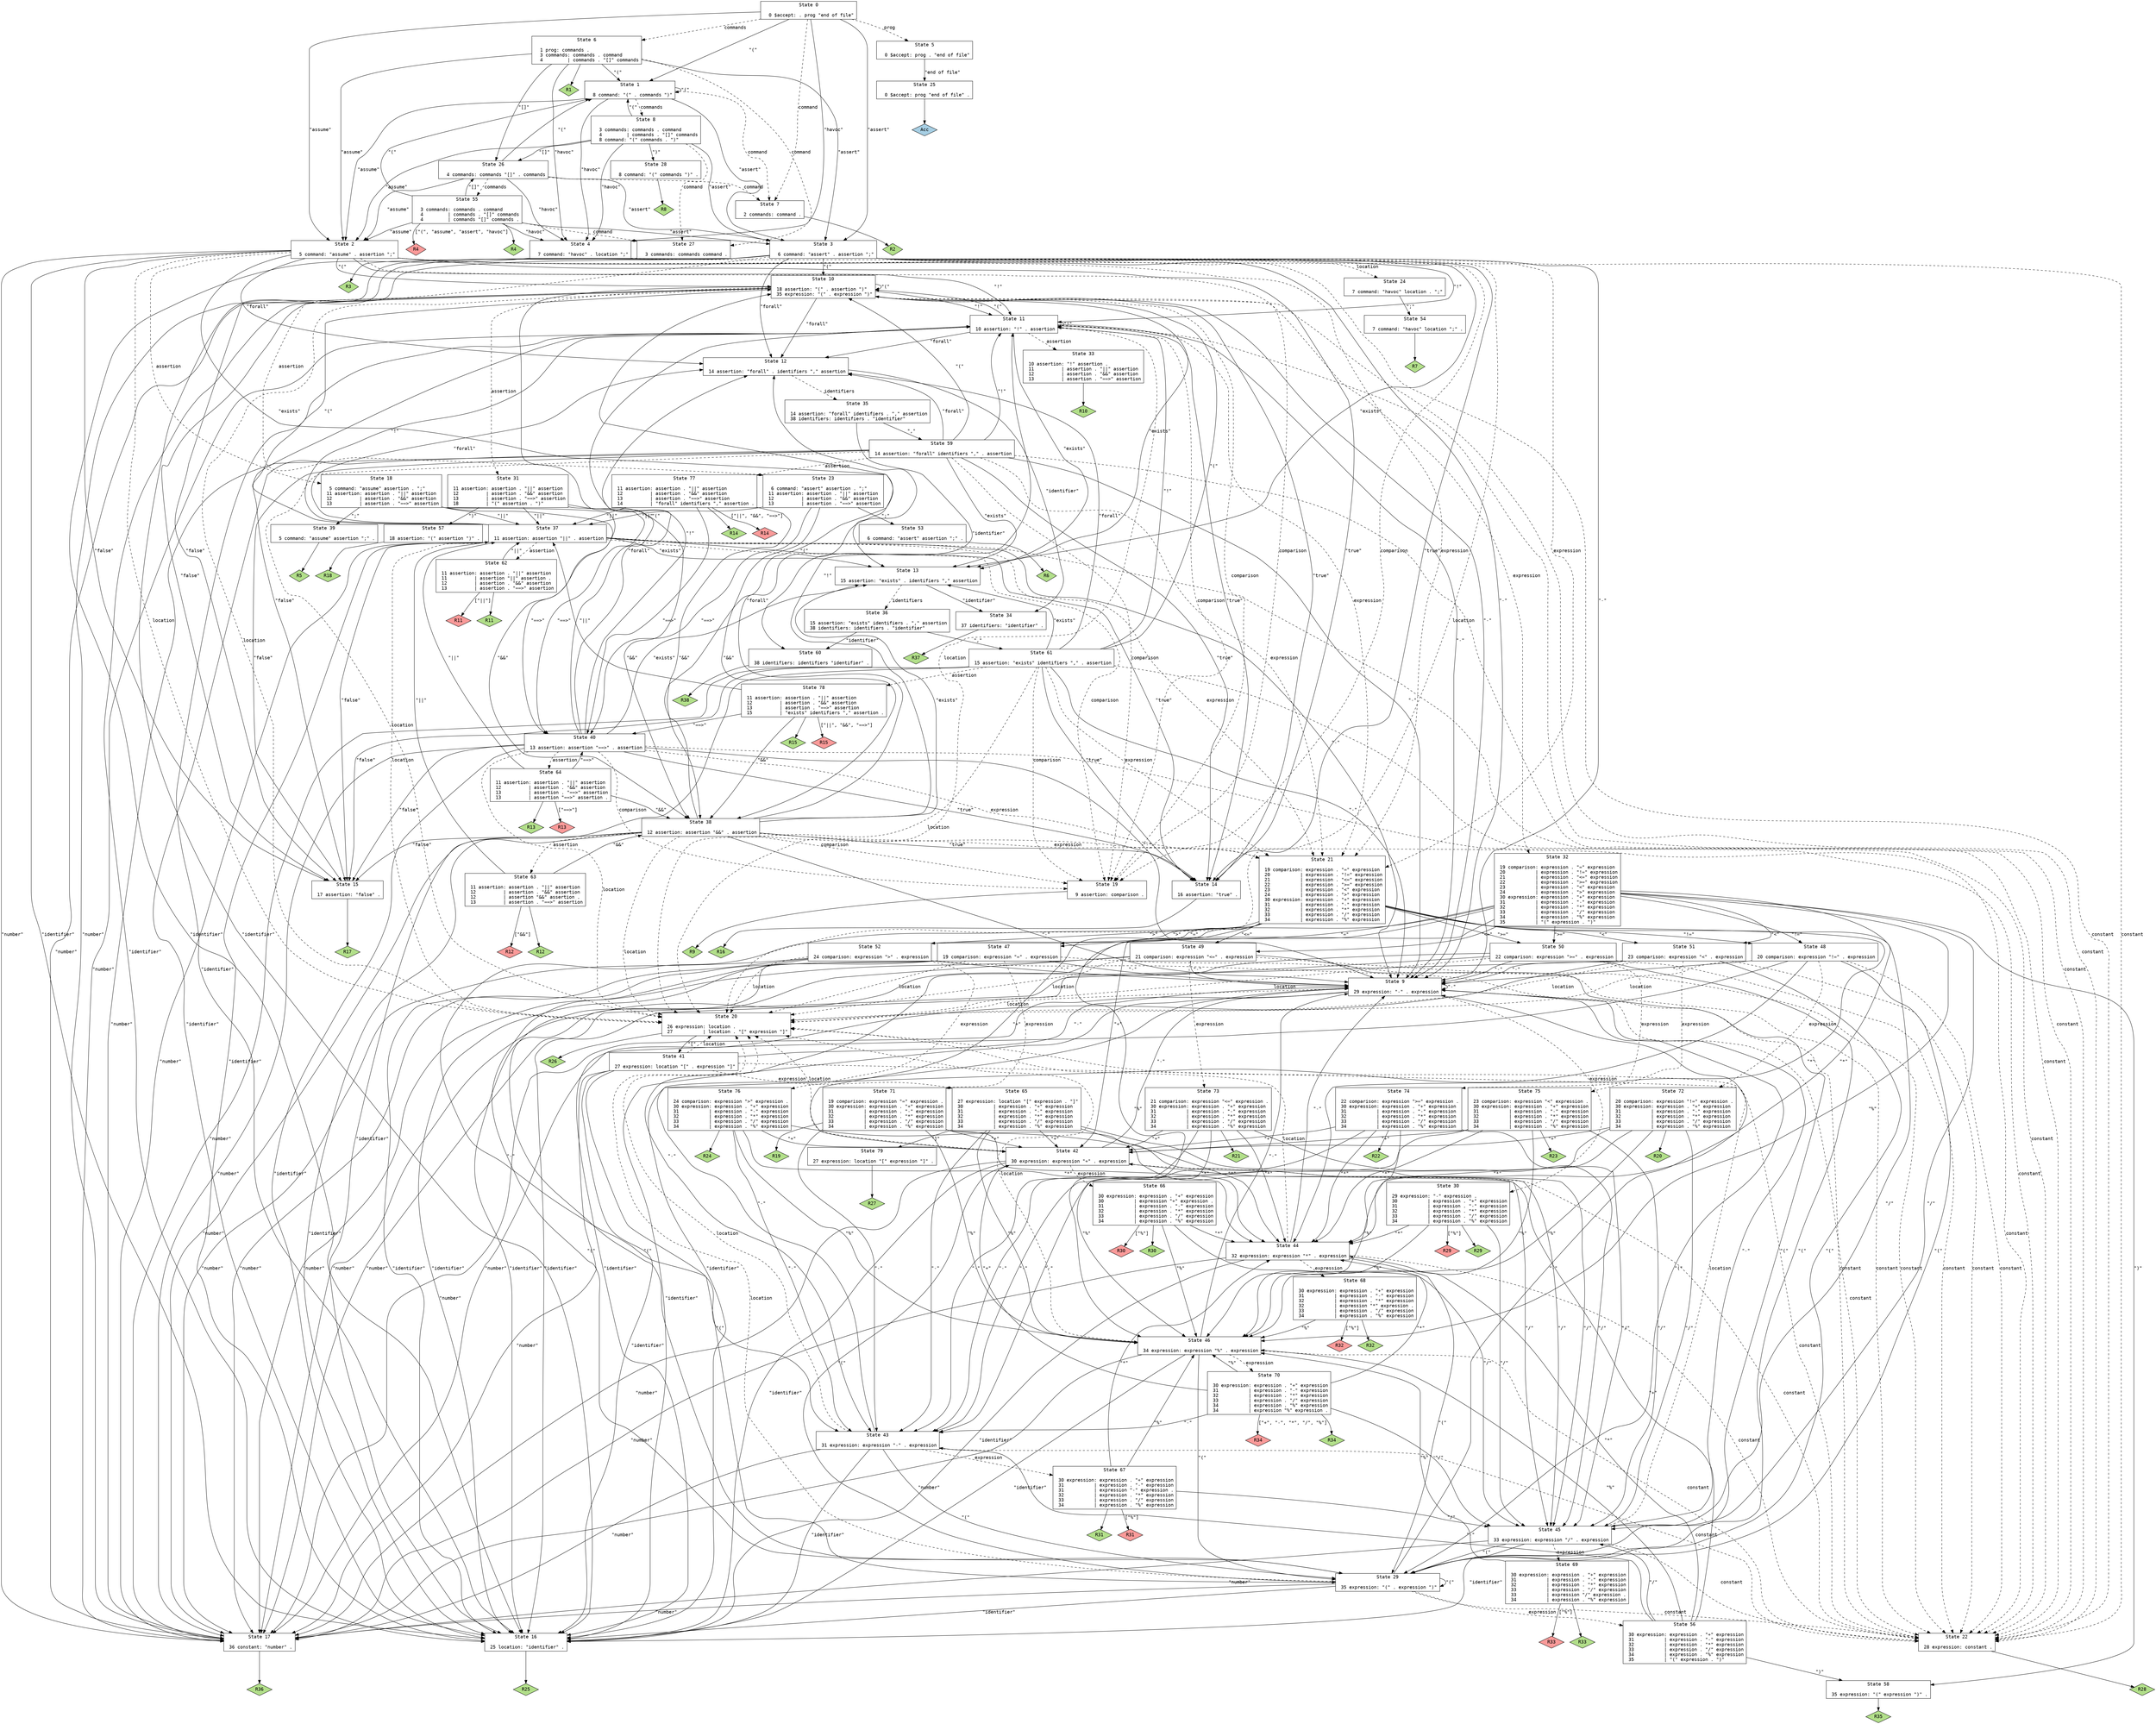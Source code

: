 // Generated by GNU Bison 3.4.
// Report bugs to <bug-bison@gnu.org>.
// Home page: <http://www.gnu.org/software/bison/>.

digraph "/home/ferhat/git/vc-gen/gc/gc-parser.yy"
{
  node [fontname = courier, shape = box, colorscheme = paired6]
  edge [fontname = courier]

  0 [label="State 0\n\l  0 $accept: . prog \"end of file\"\l"]
  0 -> 1 [style=solid label="\"(\""]
  0 -> 2 [style=solid label="\"assume\""]
  0 -> 3 [style=solid label="\"assert\""]
  0 -> 4 [style=solid label="\"havoc\""]
  0 -> 5 [style=dashed label="prog"]
  0 -> 6 [style=dashed label="commands"]
  0 -> 7 [style=dashed label="command"]
  1 [label="State 1\n\l  8 command: \"(\" . commands \")\"\l"]
  1 -> 1 [style=solid label="\"(\""]
  1 -> 2 [style=solid label="\"assume\""]
  1 -> 3 [style=solid label="\"assert\""]
  1 -> 4 [style=solid label="\"havoc\""]
  1 -> 8 [style=dashed label="commands"]
  1 -> 7 [style=dashed label="command"]
  2 [label="State 2\n\l  5 command: \"assume\" . assertion \";\"\l"]
  2 -> 9 [style=solid label="\"-\""]
  2 -> 10 [style=solid label="\"(\""]
  2 -> 11 [style=solid label="\"!\""]
  2 -> 12 [style=solid label="\"forall\""]
  2 -> 13 [style=solid label="\"exists\""]
  2 -> 14 [style=solid label="\"true\""]
  2 -> 15 [style=solid label="\"false\""]
  2 -> 16 [style=solid label="\"identifier\""]
  2 -> 17 [style=solid label="\"number\""]
  2 -> 18 [style=dashed label="assertion"]
  2 -> 19 [style=dashed label="comparison"]
  2 -> 20 [style=dashed label="location"]
  2 -> 21 [style=dashed label="expression"]
  2 -> 22 [style=dashed label="constant"]
  3 [label="State 3\n\l  6 command: \"assert\" . assertion \";\"\l"]
  3 -> 9 [style=solid label="\"-\""]
  3 -> 10 [style=solid label="\"(\""]
  3 -> 11 [style=solid label="\"!\""]
  3 -> 12 [style=solid label="\"forall\""]
  3 -> 13 [style=solid label="\"exists\""]
  3 -> 14 [style=solid label="\"true\""]
  3 -> 15 [style=solid label="\"false\""]
  3 -> 16 [style=solid label="\"identifier\""]
  3 -> 17 [style=solid label="\"number\""]
  3 -> 23 [style=dashed label="assertion"]
  3 -> 19 [style=dashed label="comparison"]
  3 -> 20 [style=dashed label="location"]
  3 -> 21 [style=dashed label="expression"]
  3 -> 22 [style=dashed label="constant"]
  4 [label="State 4\n\l  7 command: \"havoc\" . location \";\"\l"]
  4 -> 16 [style=solid label="\"identifier\""]
  4 -> 24 [style=dashed label="location"]
  5 [label="State 5\n\l  0 $accept: prog . \"end of file\"\l"]
  5 -> 25 [style=solid label="\"end of file\""]
  6 [label="State 6\n\l  1 prog: commands .\l  3 commands: commands . command\l  4         | commands . \"[]\" commands\l"]
  6 -> 1 [style=solid label="\"(\""]
  6 -> 2 [style=solid label="\"assume\""]
  6 -> 3 [style=solid label="\"assert\""]
  6 -> 4 [style=solid label="\"havoc\""]
  6 -> 26 [style=solid label="\"[]\""]
  6 -> 27 [style=dashed label="command"]
  6 -> "6R1" [style=solid]
 "6R1" [label="R1", fillcolor=3, shape=diamond, style=filled]
  7 [label="State 7\n\l  2 commands: command .\l"]
  7 -> "7R2" [style=solid]
 "7R2" [label="R2", fillcolor=3, shape=diamond, style=filled]
  8 [label="State 8\n\l  3 commands: commands . command\l  4         | commands . \"[]\" commands\l  8 command: \"(\" commands . \")\"\l"]
  8 -> 1 [style=solid label="\"(\""]
  8 -> 28 [style=solid label="\")\""]
  8 -> 2 [style=solid label="\"assume\""]
  8 -> 3 [style=solid label="\"assert\""]
  8 -> 4 [style=solid label="\"havoc\""]
  8 -> 26 [style=solid label="\"[]\""]
  8 -> 27 [style=dashed label="command"]
  9 [label="State 9\n\l 29 expression: \"-\" . expression\l"]
  9 -> 9 [style=solid label="\"-\""]
  9 -> 29 [style=solid label="\"(\""]
  9 -> 16 [style=solid label="\"identifier\""]
  9 -> 17 [style=solid label="\"number\""]
  9 -> 20 [style=dashed label="location"]
  9 -> 30 [style=dashed label="expression"]
  9 -> 22 [style=dashed label="constant"]
  10 [label="State 10\n\l 18 assertion: \"(\" . assertion \")\"\l 35 expression: \"(\" . expression \")\"\l"]
  10 -> 9 [style=solid label="\"-\""]
  10 -> 10 [style=solid label="\"(\""]
  10 -> 11 [style=solid label="\"!\""]
  10 -> 12 [style=solid label="\"forall\""]
  10 -> 13 [style=solid label="\"exists\""]
  10 -> 14 [style=solid label="\"true\""]
  10 -> 15 [style=solid label="\"false\""]
  10 -> 16 [style=solid label="\"identifier\""]
  10 -> 17 [style=solid label="\"number\""]
  10 -> 31 [style=dashed label="assertion"]
  10 -> 19 [style=dashed label="comparison"]
  10 -> 20 [style=dashed label="location"]
  10 -> 32 [style=dashed label="expression"]
  10 -> 22 [style=dashed label="constant"]
  11 [label="State 11\n\l 10 assertion: \"!\" . assertion\l"]
  11 -> 9 [style=solid label="\"-\""]
  11 -> 10 [style=solid label="\"(\""]
  11 -> 11 [style=solid label="\"!\""]
  11 -> 12 [style=solid label="\"forall\""]
  11 -> 13 [style=solid label="\"exists\""]
  11 -> 14 [style=solid label="\"true\""]
  11 -> 15 [style=solid label="\"false\""]
  11 -> 16 [style=solid label="\"identifier\""]
  11 -> 17 [style=solid label="\"number\""]
  11 -> 33 [style=dashed label="assertion"]
  11 -> 19 [style=dashed label="comparison"]
  11 -> 20 [style=dashed label="location"]
  11 -> 21 [style=dashed label="expression"]
  11 -> 22 [style=dashed label="constant"]
  12 [label="State 12\n\l 14 assertion: \"forall\" . identifiers \",\" assertion\l"]
  12 -> 34 [style=solid label="\"identifier\""]
  12 -> 35 [style=dashed label="identifiers"]
  13 [label="State 13\n\l 15 assertion: \"exists\" . identifiers \",\" assertion\l"]
  13 -> 34 [style=solid label="\"identifier\""]
  13 -> 36 [style=dashed label="identifiers"]
  14 [label="State 14\n\l 16 assertion: \"true\" .\l"]
  14 -> "14R16" [style=solid]
 "14R16" [label="R16", fillcolor=3, shape=diamond, style=filled]
  15 [label="State 15\n\l 17 assertion: \"false\" .\l"]
  15 -> "15R17" [style=solid]
 "15R17" [label="R17", fillcolor=3, shape=diamond, style=filled]
  16 [label="State 16\n\l 25 location: \"identifier\" .\l"]
  16 -> "16R25" [style=solid]
 "16R25" [label="R25", fillcolor=3, shape=diamond, style=filled]
  17 [label="State 17\n\l 36 constant: \"number\" .\l"]
  17 -> "17R36" [style=solid]
 "17R36" [label="R36", fillcolor=3, shape=diamond, style=filled]
  18 [label="State 18\n\l  5 command: \"assume\" assertion . \";\"\l 11 assertion: assertion . \"||\" assertion\l 12          | assertion . \"&&\" assertion\l 13          | assertion . \"==>\" assertion\l"]
  18 -> 37 [style=solid label="\"||\""]
  18 -> 38 [style=solid label="\"&&\""]
  18 -> 39 [style=solid label="\";\""]
  18 -> 40 [style=solid label="\"==>\""]
  19 [label="State 19\n\l  9 assertion: comparison .\l"]
  19 -> "19R9" [style=solid]
 "19R9" [label="R9", fillcolor=3, shape=diamond, style=filled]
  20 [label="State 20\n\l 26 expression: location .\l 27           | location . \"[\" expression \"]\"\l"]
  20 -> 41 [style=solid label="\"[\""]
  20 -> "20R26" [style=solid]
 "20R26" [label="R26", fillcolor=3, shape=diamond, style=filled]
  21 [label="State 21\n\l 19 comparison: expression . \"=\" expression\l 20           | expression . \"!=\" expression\l 21           | expression . \"<=\" expression\l 22           | expression . \">=\" expression\l 23           | expression . \"<\" expression\l 24           | expression . \">\" expression\l 30 expression: expression . \"+\" expression\l 31           | expression . \"-\" expression\l 32           | expression . \"*\" expression\l 33           | expression . \"/\" expression\l 34           | expression . \"%\" expression\l"]
  21 -> 42 [style=solid label="\"+\""]
  21 -> 43 [style=solid label="\"-\""]
  21 -> 44 [style=solid label="\"*\""]
  21 -> 45 [style=solid label="\"/\""]
  21 -> 46 [style=solid label="\"%\""]
  21 -> 47 [style=solid label="\"=\""]
  21 -> 48 [style=solid label="\"!=\""]
  21 -> 49 [style=solid label="\"<=\""]
  21 -> 50 [style=solid label="\">=\""]
  21 -> 51 [style=solid label="\"<\""]
  21 -> 52 [style=solid label="\">\""]
  22 [label="State 22\n\l 28 expression: constant .\l"]
  22 -> "22R28" [style=solid]
 "22R28" [label="R28", fillcolor=3, shape=diamond, style=filled]
  23 [label="State 23\n\l  6 command: \"assert\" assertion . \";\"\l 11 assertion: assertion . \"||\" assertion\l 12          | assertion . \"&&\" assertion\l 13          | assertion . \"==>\" assertion\l"]
  23 -> 37 [style=solid label="\"||\""]
  23 -> 38 [style=solid label="\"&&\""]
  23 -> 53 [style=solid label="\";\""]
  23 -> 40 [style=solid label="\"==>\""]
  24 [label="State 24\n\l  7 command: \"havoc\" location . \";\"\l"]
  24 -> 54 [style=solid label="\";\""]
  25 [label="State 25\n\l  0 $accept: prog \"end of file\" .\l"]
  25 -> "25R0" [style=solid]
 "25R0" [label="Acc", fillcolor=1, shape=diamond, style=filled]
  26 [label="State 26\n\l  4 commands: commands \"[]\" . commands\l"]
  26 -> 1 [style=solid label="\"(\""]
  26 -> 2 [style=solid label="\"assume\""]
  26 -> 3 [style=solid label="\"assert\""]
  26 -> 4 [style=solid label="\"havoc\""]
  26 -> 55 [style=dashed label="commands"]
  26 -> 7 [style=dashed label="command"]
  27 [label="State 27\n\l  3 commands: commands command .\l"]
  27 -> "27R3" [style=solid]
 "27R3" [label="R3", fillcolor=3, shape=diamond, style=filled]
  28 [label="State 28\n\l  8 command: \"(\" commands \")\" .\l"]
  28 -> "28R8" [style=solid]
 "28R8" [label="R8", fillcolor=3, shape=diamond, style=filled]
  29 [label="State 29\n\l 35 expression: \"(\" . expression \")\"\l"]
  29 -> 9 [style=solid label="\"-\""]
  29 -> 29 [style=solid label="\"(\""]
  29 -> 16 [style=solid label="\"identifier\""]
  29 -> 17 [style=solid label="\"number\""]
  29 -> 20 [style=dashed label="location"]
  29 -> 56 [style=dashed label="expression"]
  29 -> 22 [style=dashed label="constant"]
  30 [label="State 30\n\l 29 expression: \"-\" expression .\l 30           | expression . \"+\" expression\l 31           | expression . \"-\" expression\l 32           | expression . \"*\" expression\l 33           | expression . \"/\" expression\l 34           | expression . \"%\" expression\l"]
  30 -> 44 [style=solid label="\"*\""]
  30 -> 45 [style=solid label="\"/\""]
  30 -> 46 [style=solid label="\"%\""]
  30 -> "30R29d" [label="[\"%\"]", style=solid]
 "30R29d" [label="R29", fillcolor=5, shape=diamond, style=filled]
  30 -> "30R29" [style=solid]
 "30R29" [label="R29", fillcolor=3, shape=diamond, style=filled]
  31 [label="State 31\n\l 11 assertion: assertion . \"||\" assertion\l 12          | assertion . \"&&\" assertion\l 13          | assertion . \"==>\" assertion\l 18          | \"(\" assertion . \")\"\l"]
  31 -> 57 [style=solid label="\")\""]
  31 -> 37 [style=solid label="\"||\""]
  31 -> 38 [style=solid label="\"&&\""]
  31 -> 40 [style=solid label="\"==>\""]
  32 [label="State 32\n\l 19 comparison: expression . \"=\" expression\l 20           | expression . \"!=\" expression\l 21           | expression . \"<=\" expression\l 22           | expression . \">=\" expression\l 23           | expression . \"<\" expression\l 24           | expression . \">\" expression\l 30 expression: expression . \"+\" expression\l 31           | expression . \"-\" expression\l 32           | expression . \"*\" expression\l 33           | expression . \"/\" expression\l 34           | expression . \"%\" expression\l 35           | \"(\" expression . \")\"\l"]
  32 -> 42 [style=solid label="\"+\""]
  32 -> 43 [style=solid label="\"-\""]
  32 -> 44 [style=solid label="\"*\""]
  32 -> 45 [style=solid label="\"/\""]
  32 -> 46 [style=solid label="\"%\""]
  32 -> 58 [style=solid label="\")\""]
  32 -> 47 [style=solid label="\"=\""]
  32 -> 48 [style=solid label="\"!=\""]
  32 -> 49 [style=solid label="\"<=\""]
  32 -> 50 [style=solid label="\">=\""]
  32 -> 51 [style=solid label="\"<\""]
  32 -> 52 [style=solid label="\">\""]
  33 [label="State 33\n\l 10 assertion: \"!\" assertion .\l 11          | assertion . \"||\" assertion\l 12          | assertion . \"&&\" assertion\l 13          | assertion . \"==>\" assertion\l"]
  33 -> "33R10" [style=solid]
 "33R10" [label="R10", fillcolor=3, shape=diamond, style=filled]
  34 [label="State 34\n\l 37 identifiers: \"identifier\" .\l"]
  34 -> "34R37" [style=solid]
 "34R37" [label="R37", fillcolor=3, shape=diamond, style=filled]
  35 [label="State 35\n\l 14 assertion: \"forall\" identifiers . \",\" assertion\l 38 identifiers: identifiers . \"identifier\"\l"]
  35 -> 59 [style=solid label="\",\""]
  35 -> 60 [style=solid label="\"identifier\""]
  36 [label="State 36\n\l 15 assertion: \"exists\" identifiers . \",\" assertion\l 38 identifiers: identifiers . \"identifier\"\l"]
  36 -> 61 [style=solid label="\",\""]
  36 -> 60 [style=solid label="\"identifier\""]
  37 [label="State 37\n\l 11 assertion: assertion \"||\" . assertion\l"]
  37 -> 9 [style=solid label="\"-\""]
  37 -> 10 [style=solid label="\"(\""]
  37 -> 11 [style=solid label="\"!\""]
  37 -> 12 [style=solid label="\"forall\""]
  37 -> 13 [style=solid label="\"exists\""]
  37 -> 14 [style=solid label="\"true\""]
  37 -> 15 [style=solid label="\"false\""]
  37 -> 16 [style=solid label="\"identifier\""]
  37 -> 17 [style=solid label="\"number\""]
  37 -> 62 [style=dashed label="assertion"]
  37 -> 19 [style=dashed label="comparison"]
  37 -> 20 [style=dashed label="location"]
  37 -> 21 [style=dashed label="expression"]
  37 -> 22 [style=dashed label="constant"]
  38 [label="State 38\n\l 12 assertion: assertion \"&&\" . assertion\l"]
  38 -> 9 [style=solid label="\"-\""]
  38 -> 10 [style=solid label="\"(\""]
  38 -> 11 [style=solid label="\"!\""]
  38 -> 12 [style=solid label="\"forall\""]
  38 -> 13 [style=solid label="\"exists\""]
  38 -> 14 [style=solid label="\"true\""]
  38 -> 15 [style=solid label="\"false\""]
  38 -> 16 [style=solid label="\"identifier\""]
  38 -> 17 [style=solid label="\"number\""]
  38 -> 63 [style=dashed label="assertion"]
  38 -> 19 [style=dashed label="comparison"]
  38 -> 20 [style=dashed label="location"]
  38 -> 21 [style=dashed label="expression"]
  38 -> 22 [style=dashed label="constant"]
  39 [label="State 39\n\l  5 command: \"assume\" assertion \";\" .\l"]
  39 -> "39R5" [style=solid]
 "39R5" [label="R5", fillcolor=3, shape=diamond, style=filled]
  40 [label="State 40\n\l 13 assertion: assertion \"==>\" . assertion\l"]
  40 -> 9 [style=solid label="\"-\""]
  40 -> 10 [style=solid label="\"(\""]
  40 -> 11 [style=solid label="\"!\""]
  40 -> 12 [style=solid label="\"forall\""]
  40 -> 13 [style=solid label="\"exists\""]
  40 -> 14 [style=solid label="\"true\""]
  40 -> 15 [style=solid label="\"false\""]
  40 -> 16 [style=solid label="\"identifier\""]
  40 -> 17 [style=solid label="\"number\""]
  40 -> 64 [style=dashed label="assertion"]
  40 -> 19 [style=dashed label="comparison"]
  40 -> 20 [style=dashed label="location"]
  40 -> 21 [style=dashed label="expression"]
  40 -> 22 [style=dashed label="constant"]
  41 [label="State 41\n\l 27 expression: location \"[\" . expression \"]\"\l"]
  41 -> 9 [style=solid label="\"-\""]
  41 -> 29 [style=solid label="\"(\""]
  41 -> 16 [style=solid label="\"identifier\""]
  41 -> 17 [style=solid label="\"number\""]
  41 -> 20 [style=dashed label="location"]
  41 -> 65 [style=dashed label="expression"]
  41 -> 22 [style=dashed label="constant"]
  42 [label="State 42\n\l 30 expression: expression \"+\" . expression\l"]
  42 -> 9 [style=solid label="\"-\""]
  42 -> 29 [style=solid label="\"(\""]
  42 -> 16 [style=solid label="\"identifier\""]
  42 -> 17 [style=solid label="\"number\""]
  42 -> 20 [style=dashed label="location"]
  42 -> 66 [style=dashed label="expression"]
  42 -> 22 [style=dashed label="constant"]
  43 [label="State 43\n\l 31 expression: expression \"-\" . expression\l"]
  43 -> 9 [style=solid label="\"-\""]
  43 -> 29 [style=solid label="\"(\""]
  43 -> 16 [style=solid label="\"identifier\""]
  43 -> 17 [style=solid label="\"number\""]
  43 -> 20 [style=dashed label="location"]
  43 -> 67 [style=dashed label="expression"]
  43 -> 22 [style=dashed label="constant"]
  44 [label="State 44\n\l 32 expression: expression \"*\" . expression\l"]
  44 -> 9 [style=solid label="\"-\""]
  44 -> 29 [style=solid label="\"(\""]
  44 -> 16 [style=solid label="\"identifier\""]
  44 -> 17 [style=solid label="\"number\""]
  44 -> 20 [style=dashed label="location"]
  44 -> 68 [style=dashed label="expression"]
  44 -> 22 [style=dashed label="constant"]
  45 [label="State 45\n\l 33 expression: expression \"/\" . expression\l"]
  45 -> 9 [style=solid label="\"-\""]
  45 -> 29 [style=solid label="\"(\""]
  45 -> 16 [style=solid label="\"identifier\""]
  45 -> 17 [style=solid label="\"number\""]
  45 -> 20 [style=dashed label="location"]
  45 -> 69 [style=dashed label="expression"]
  45 -> 22 [style=dashed label="constant"]
  46 [label="State 46\n\l 34 expression: expression \"%\" . expression\l"]
  46 -> 9 [style=solid label="\"-\""]
  46 -> 29 [style=solid label="\"(\""]
  46 -> 16 [style=solid label="\"identifier\""]
  46 -> 17 [style=solid label="\"number\""]
  46 -> 20 [style=dashed label="location"]
  46 -> 70 [style=dashed label="expression"]
  46 -> 22 [style=dashed label="constant"]
  47 [label="State 47\n\l 19 comparison: expression \"=\" . expression\l"]
  47 -> 9 [style=solid label="\"-\""]
  47 -> 29 [style=solid label="\"(\""]
  47 -> 16 [style=solid label="\"identifier\""]
  47 -> 17 [style=solid label="\"number\""]
  47 -> 20 [style=dashed label="location"]
  47 -> 71 [style=dashed label="expression"]
  47 -> 22 [style=dashed label="constant"]
  48 [label="State 48\n\l 20 comparison: expression \"!=\" . expression\l"]
  48 -> 9 [style=solid label="\"-\""]
  48 -> 29 [style=solid label="\"(\""]
  48 -> 16 [style=solid label="\"identifier\""]
  48 -> 17 [style=solid label="\"number\""]
  48 -> 20 [style=dashed label="location"]
  48 -> 72 [style=dashed label="expression"]
  48 -> 22 [style=dashed label="constant"]
  49 [label="State 49\n\l 21 comparison: expression \"<=\" . expression\l"]
  49 -> 9 [style=solid label="\"-\""]
  49 -> 29 [style=solid label="\"(\""]
  49 -> 16 [style=solid label="\"identifier\""]
  49 -> 17 [style=solid label="\"number\""]
  49 -> 20 [style=dashed label="location"]
  49 -> 73 [style=dashed label="expression"]
  49 -> 22 [style=dashed label="constant"]
  50 [label="State 50\n\l 22 comparison: expression \">=\" . expression\l"]
  50 -> 9 [style=solid label="\"-\""]
  50 -> 29 [style=solid label="\"(\""]
  50 -> 16 [style=solid label="\"identifier\""]
  50 -> 17 [style=solid label="\"number\""]
  50 -> 20 [style=dashed label="location"]
  50 -> 74 [style=dashed label="expression"]
  50 -> 22 [style=dashed label="constant"]
  51 [label="State 51\n\l 23 comparison: expression \"<\" . expression\l"]
  51 -> 9 [style=solid label="\"-\""]
  51 -> 29 [style=solid label="\"(\""]
  51 -> 16 [style=solid label="\"identifier\""]
  51 -> 17 [style=solid label="\"number\""]
  51 -> 20 [style=dashed label="location"]
  51 -> 75 [style=dashed label="expression"]
  51 -> 22 [style=dashed label="constant"]
  52 [label="State 52\n\l 24 comparison: expression \">\" . expression\l"]
  52 -> 9 [style=solid label="\"-\""]
  52 -> 29 [style=solid label="\"(\""]
  52 -> 16 [style=solid label="\"identifier\""]
  52 -> 17 [style=solid label="\"number\""]
  52 -> 20 [style=dashed label="location"]
  52 -> 76 [style=dashed label="expression"]
  52 -> 22 [style=dashed label="constant"]
  53 [label="State 53\n\l  6 command: \"assert\" assertion \";\" .\l"]
  53 -> "53R6" [style=solid]
 "53R6" [label="R6", fillcolor=3, shape=diamond, style=filled]
  54 [label="State 54\n\l  7 command: \"havoc\" location \";\" .\l"]
  54 -> "54R7" [style=solid]
 "54R7" [label="R7", fillcolor=3, shape=diamond, style=filled]
  55 [label="State 55\n\l  3 commands: commands . command\l  4         | commands . \"[]\" commands\l  4         | commands \"[]\" commands .\l"]
  55 -> 1 [style=solid label="\"(\""]
  55 -> 2 [style=solid label="\"assume\""]
  55 -> 3 [style=solid label="\"assert\""]
  55 -> 4 [style=solid label="\"havoc\""]
  55 -> 26 [style=solid label="\"[]\""]
  55 -> 27 [style=dashed label="command"]
  55 -> "55R4d" [label="[\"(\", \"assume\", \"assert\", \"havoc\"]", style=solid]
 "55R4d" [label="R4", fillcolor=5, shape=diamond, style=filled]
  55 -> "55R4" [style=solid]
 "55R4" [label="R4", fillcolor=3, shape=diamond, style=filled]
  56 [label="State 56\n\l 30 expression: expression . \"+\" expression\l 31           | expression . \"-\" expression\l 32           | expression . \"*\" expression\l 33           | expression . \"/\" expression\l 34           | expression . \"%\" expression\l 35           | \"(\" expression . \")\"\l"]
  56 -> 42 [style=solid label="\"+\""]
  56 -> 43 [style=solid label="\"-\""]
  56 -> 44 [style=solid label="\"*\""]
  56 -> 45 [style=solid label="\"/\""]
  56 -> 46 [style=solid label="\"%\""]
  56 -> 58 [style=solid label="\")\""]
  57 [label="State 57\n\l 18 assertion: \"(\" assertion \")\" .\l"]
  57 -> "57R18" [style=solid]
 "57R18" [label="R18", fillcolor=3, shape=diamond, style=filled]
  58 [label="State 58\n\l 35 expression: \"(\" expression \")\" .\l"]
  58 -> "58R35" [style=solid]
 "58R35" [label="R35", fillcolor=3, shape=diamond, style=filled]
  59 [label="State 59\n\l 14 assertion: \"forall\" identifiers \",\" . assertion\l"]
  59 -> 9 [style=solid label="\"-\""]
  59 -> 10 [style=solid label="\"(\""]
  59 -> 11 [style=solid label="\"!\""]
  59 -> 12 [style=solid label="\"forall\""]
  59 -> 13 [style=solid label="\"exists\""]
  59 -> 14 [style=solid label="\"true\""]
  59 -> 15 [style=solid label="\"false\""]
  59 -> 16 [style=solid label="\"identifier\""]
  59 -> 17 [style=solid label="\"number\""]
  59 -> 77 [style=dashed label="assertion"]
  59 -> 19 [style=dashed label="comparison"]
  59 -> 20 [style=dashed label="location"]
  59 -> 21 [style=dashed label="expression"]
  59 -> 22 [style=dashed label="constant"]
  60 [label="State 60\n\l 38 identifiers: identifiers \"identifier\" .\l"]
  60 -> "60R38" [style=solid]
 "60R38" [label="R38", fillcolor=3, shape=diamond, style=filled]
  61 [label="State 61\n\l 15 assertion: \"exists\" identifiers \",\" . assertion\l"]
  61 -> 9 [style=solid label="\"-\""]
  61 -> 10 [style=solid label="\"(\""]
  61 -> 11 [style=solid label="\"!\""]
  61 -> 12 [style=solid label="\"forall\""]
  61 -> 13 [style=solid label="\"exists\""]
  61 -> 14 [style=solid label="\"true\""]
  61 -> 15 [style=solid label="\"false\""]
  61 -> 16 [style=solid label="\"identifier\""]
  61 -> 17 [style=solid label="\"number\""]
  61 -> 78 [style=dashed label="assertion"]
  61 -> 19 [style=dashed label="comparison"]
  61 -> 20 [style=dashed label="location"]
  61 -> 21 [style=dashed label="expression"]
  61 -> 22 [style=dashed label="constant"]
  62 [label="State 62\n\l 11 assertion: assertion . \"||\" assertion\l 11          | assertion \"||\" assertion .\l 12          | assertion . \"&&\" assertion\l 13          | assertion . \"==>\" assertion\l"]
  62 -> 37 [style=solid label="\"||\""]
  62 -> "62R11d" [label="[\"||\"]", style=solid]
 "62R11d" [label="R11", fillcolor=5, shape=diamond, style=filled]
  62 -> "62R11" [style=solid]
 "62R11" [label="R11", fillcolor=3, shape=diamond, style=filled]
  63 [label="State 63\n\l 11 assertion: assertion . \"||\" assertion\l 12          | assertion . \"&&\" assertion\l 12          | assertion \"&&\" assertion .\l 13          | assertion . \"==>\" assertion\l"]
  63 -> 37 [style=solid label="\"||\""]
  63 -> 38 [style=solid label="\"&&\""]
  63 -> "63R12d" [label="[\"&&\"]", style=solid]
 "63R12d" [label="R12", fillcolor=5, shape=diamond, style=filled]
  63 -> "63R12" [style=solid]
 "63R12" [label="R12", fillcolor=3, shape=diamond, style=filled]
  64 [label="State 64\n\l 11 assertion: assertion . \"||\" assertion\l 12          | assertion . \"&&\" assertion\l 13          | assertion . \"==>\" assertion\l 13          | assertion \"==>\" assertion .\l"]
  64 -> 37 [style=solid label="\"||\""]
  64 -> 38 [style=solid label="\"&&\""]
  64 -> 40 [style=solid label="\"==>\""]
  64 -> "64R13d" [label="[\"==>\"]", style=solid]
 "64R13d" [label="R13", fillcolor=5, shape=diamond, style=filled]
  64 -> "64R13" [style=solid]
 "64R13" [label="R13", fillcolor=3, shape=diamond, style=filled]
  65 [label="State 65\n\l 27 expression: location \"[\" expression . \"]\"\l 30           | expression . \"+\" expression\l 31           | expression . \"-\" expression\l 32           | expression . \"*\" expression\l 33           | expression . \"/\" expression\l 34           | expression . \"%\" expression\l"]
  65 -> 42 [style=solid label="\"+\""]
  65 -> 43 [style=solid label="\"-\""]
  65 -> 44 [style=solid label="\"*\""]
  65 -> 45 [style=solid label="\"/\""]
  65 -> 46 [style=solid label="\"%\""]
  65 -> 79 [style=solid label="\"]\""]
  66 [label="State 66\n\l 30 expression: expression . \"+\" expression\l 30           | expression \"+\" expression .\l 31           | expression . \"-\" expression\l 32           | expression . \"*\" expression\l 33           | expression . \"/\" expression\l 34           | expression . \"%\" expression\l"]
  66 -> 44 [style=solid label="\"*\""]
  66 -> 45 [style=solid label="\"/\""]
  66 -> 46 [style=solid label="\"%\""]
  66 -> "66R30d" [label="[\"%\"]", style=solid]
 "66R30d" [label="R30", fillcolor=5, shape=diamond, style=filled]
  66 -> "66R30" [style=solid]
 "66R30" [label="R30", fillcolor=3, shape=diamond, style=filled]
  67 [label="State 67\n\l 30 expression: expression . \"+\" expression\l 31           | expression . \"-\" expression\l 31           | expression \"-\" expression .\l 32           | expression . \"*\" expression\l 33           | expression . \"/\" expression\l 34           | expression . \"%\" expression\l"]
  67 -> 44 [style=solid label="\"*\""]
  67 -> 45 [style=solid label="\"/\""]
  67 -> 46 [style=solid label="\"%\""]
  67 -> "67R31d" [label="[\"%\"]", style=solid]
 "67R31d" [label="R31", fillcolor=5, shape=diamond, style=filled]
  67 -> "67R31" [style=solid]
 "67R31" [label="R31", fillcolor=3, shape=diamond, style=filled]
  68 [label="State 68\n\l 30 expression: expression . \"+\" expression\l 31           | expression . \"-\" expression\l 32           | expression . \"*\" expression\l 32           | expression \"*\" expression .\l 33           | expression . \"/\" expression\l 34           | expression . \"%\" expression\l"]
  68 -> 46 [style=solid label="\"%\""]
  68 -> "68R32d" [label="[\"%\"]", style=solid]
 "68R32d" [label="R32", fillcolor=5, shape=diamond, style=filled]
  68 -> "68R32" [style=solid]
 "68R32" [label="R32", fillcolor=3, shape=diamond, style=filled]
  69 [label="State 69\n\l 30 expression: expression . \"+\" expression\l 31           | expression . \"-\" expression\l 32           | expression . \"*\" expression\l 33           | expression . \"/\" expression\l 33           | expression \"/\" expression .\l 34           | expression . \"%\" expression\l"]
  69 -> 46 [style=solid label="\"%\""]
  69 -> "69R33d" [label="[\"%\"]", style=solid]
 "69R33d" [label="R33", fillcolor=5, shape=diamond, style=filled]
  69 -> "69R33" [style=solid]
 "69R33" [label="R33", fillcolor=3, shape=diamond, style=filled]
  70 [label="State 70\n\l 30 expression: expression . \"+\" expression\l 31           | expression . \"-\" expression\l 32           | expression . \"*\" expression\l 33           | expression . \"/\" expression\l 34           | expression . \"%\" expression\l 34           | expression \"%\" expression .\l"]
  70 -> 42 [style=solid label="\"+\""]
  70 -> 43 [style=solid label="\"-\""]
  70 -> 44 [style=solid label="\"*\""]
  70 -> 45 [style=solid label="\"/\""]
  70 -> 46 [style=solid label="\"%\""]
  70 -> "70R34d" [label="[\"+\", \"-\", \"*\", \"/\", \"%\"]", style=solid]
 "70R34d" [label="R34", fillcolor=5, shape=diamond, style=filled]
  70 -> "70R34" [style=solid]
 "70R34" [label="R34", fillcolor=3, shape=diamond, style=filled]
  71 [label="State 71\n\l 19 comparison: expression \"=\" expression .\l 30 expression: expression . \"+\" expression\l 31           | expression . \"-\" expression\l 32           | expression . \"*\" expression\l 33           | expression . \"/\" expression\l 34           | expression . \"%\" expression\l"]
  71 -> 42 [style=solid label="\"+\""]
  71 -> 43 [style=solid label="\"-\""]
  71 -> 44 [style=solid label="\"*\""]
  71 -> 45 [style=solid label="\"/\""]
  71 -> 46 [style=solid label="\"%\""]
  71 -> "71R19" [style=solid]
 "71R19" [label="R19", fillcolor=3, shape=diamond, style=filled]
  72 [label="State 72\n\l 20 comparison: expression \"!=\" expression .\l 30 expression: expression . \"+\" expression\l 31           | expression . \"-\" expression\l 32           | expression . \"*\" expression\l 33           | expression . \"/\" expression\l 34           | expression . \"%\" expression\l"]
  72 -> 42 [style=solid label="\"+\""]
  72 -> 43 [style=solid label="\"-\""]
  72 -> 44 [style=solid label="\"*\""]
  72 -> 45 [style=solid label="\"/\""]
  72 -> 46 [style=solid label="\"%\""]
  72 -> "72R20" [style=solid]
 "72R20" [label="R20", fillcolor=3, shape=diamond, style=filled]
  73 [label="State 73\n\l 21 comparison: expression \"<=\" expression .\l 30 expression: expression . \"+\" expression\l 31           | expression . \"-\" expression\l 32           | expression . \"*\" expression\l 33           | expression . \"/\" expression\l 34           | expression . \"%\" expression\l"]
  73 -> 42 [style=solid label="\"+\""]
  73 -> 43 [style=solid label="\"-\""]
  73 -> 44 [style=solid label="\"*\""]
  73 -> 45 [style=solid label="\"/\""]
  73 -> 46 [style=solid label="\"%\""]
  73 -> "73R21" [style=solid]
 "73R21" [label="R21", fillcolor=3, shape=diamond, style=filled]
  74 [label="State 74\n\l 22 comparison: expression \">=\" expression .\l 30 expression: expression . \"+\" expression\l 31           | expression . \"-\" expression\l 32           | expression . \"*\" expression\l 33           | expression . \"/\" expression\l 34           | expression . \"%\" expression\l"]
  74 -> 42 [style=solid label="\"+\""]
  74 -> 43 [style=solid label="\"-\""]
  74 -> 44 [style=solid label="\"*\""]
  74 -> 45 [style=solid label="\"/\""]
  74 -> 46 [style=solid label="\"%\""]
  74 -> "74R22" [style=solid]
 "74R22" [label="R22", fillcolor=3, shape=diamond, style=filled]
  75 [label="State 75\n\l 23 comparison: expression \"<\" expression .\l 30 expression: expression . \"+\" expression\l 31           | expression . \"-\" expression\l 32           | expression . \"*\" expression\l 33           | expression . \"/\" expression\l 34           | expression . \"%\" expression\l"]
  75 -> 42 [style=solid label="\"+\""]
  75 -> 43 [style=solid label="\"-\""]
  75 -> 44 [style=solid label="\"*\""]
  75 -> 45 [style=solid label="\"/\""]
  75 -> 46 [style=solid label="\"%\""]
  75 -> "75R23" [style=solid]
 "75R23" [label="R23", fillcolor=3, shape=diamond, style=filled]
  76 [label="State 76\n\l 24 comparison: expression \">\" expression .\l 30 expression: expression . \"+\" expression\l 31           | expression . \"-\" expression\l 32           | expression . \"*\" expression\l 33           | expression . \"/\" expression\l 34           | expression . \"%\" expression\l"]
  76 -> 42 [style=solid label="\"+\""]
  76 -> 43 [style=solid label="\"-\""]
  76 -> 44 [style=solid label="\"*\""]
  76 -> 45 [style=solid label="\"/\""]
  76 -> 46 [style=solid label="\"%\""]
  76 -> "76R24" [style=solid]
 "76R24" [label="R24", fillcolor=3, shape=diamond, style=filled]
  77 [label="State 77\n\l 11 assertion: assertion . \"||\" assertion\l 12          | assertion . \"&&\" assertion\l 13          | assertion . \"==>\" assertion\l 14          | \"forall\" identifiers \",\" assertion .\l"]
  77 -> 37 [style=solid label="\"||\""]
  77 -> 38 [style=solid label="\"&&\""]
  77 -> 40 [style=solid label="\"==>\""]
  77 -> "77R14d" [label="[\"||\", \"&&\", \"==>\"]", style=solid]
 "77R14d" [label="R14", fillcolor=5, shape=diamond, style=filled]
  77 -> "77R14" [style=solid]
 "77R14" [label="R14", fillcolor=3, shape=diamond, style=filled]
  78 [label="State 78\n\l 11 assertion: assertion . \"||\" assertion\l 12          | assertion . \"&&\" assertion\l 13          | assertion . \"==>\" assertion\l 15          | \"exists\" identifiers \",\" assertion .\l"]
  78 -> 37 [style=solid label="\"||\""]
  78 -> 38 [style=solid label="\"&&\""]
  78 -> 40 [style=solid label="\"==>\""]
  78 -> "78R15d" [label="[\"||\", \"&&\", \"==>\"]", style=solid]
 "78R15d" [label="R15", fillcolor=5, shape=diamond, style=filled]
  78 -> "78R15" [style=solid]
 "78R15" [label="R15", fillcolor=3, shape=diamond, style=filled]
  79 [label="State 79\n\l 27 expression: location \"[\" expression \"]\" .\l"]
  79 -> "79R27" [style=solid]
 "79R27" [label="R27", fillcolor=3, shape=diamond, style=filled]
}
